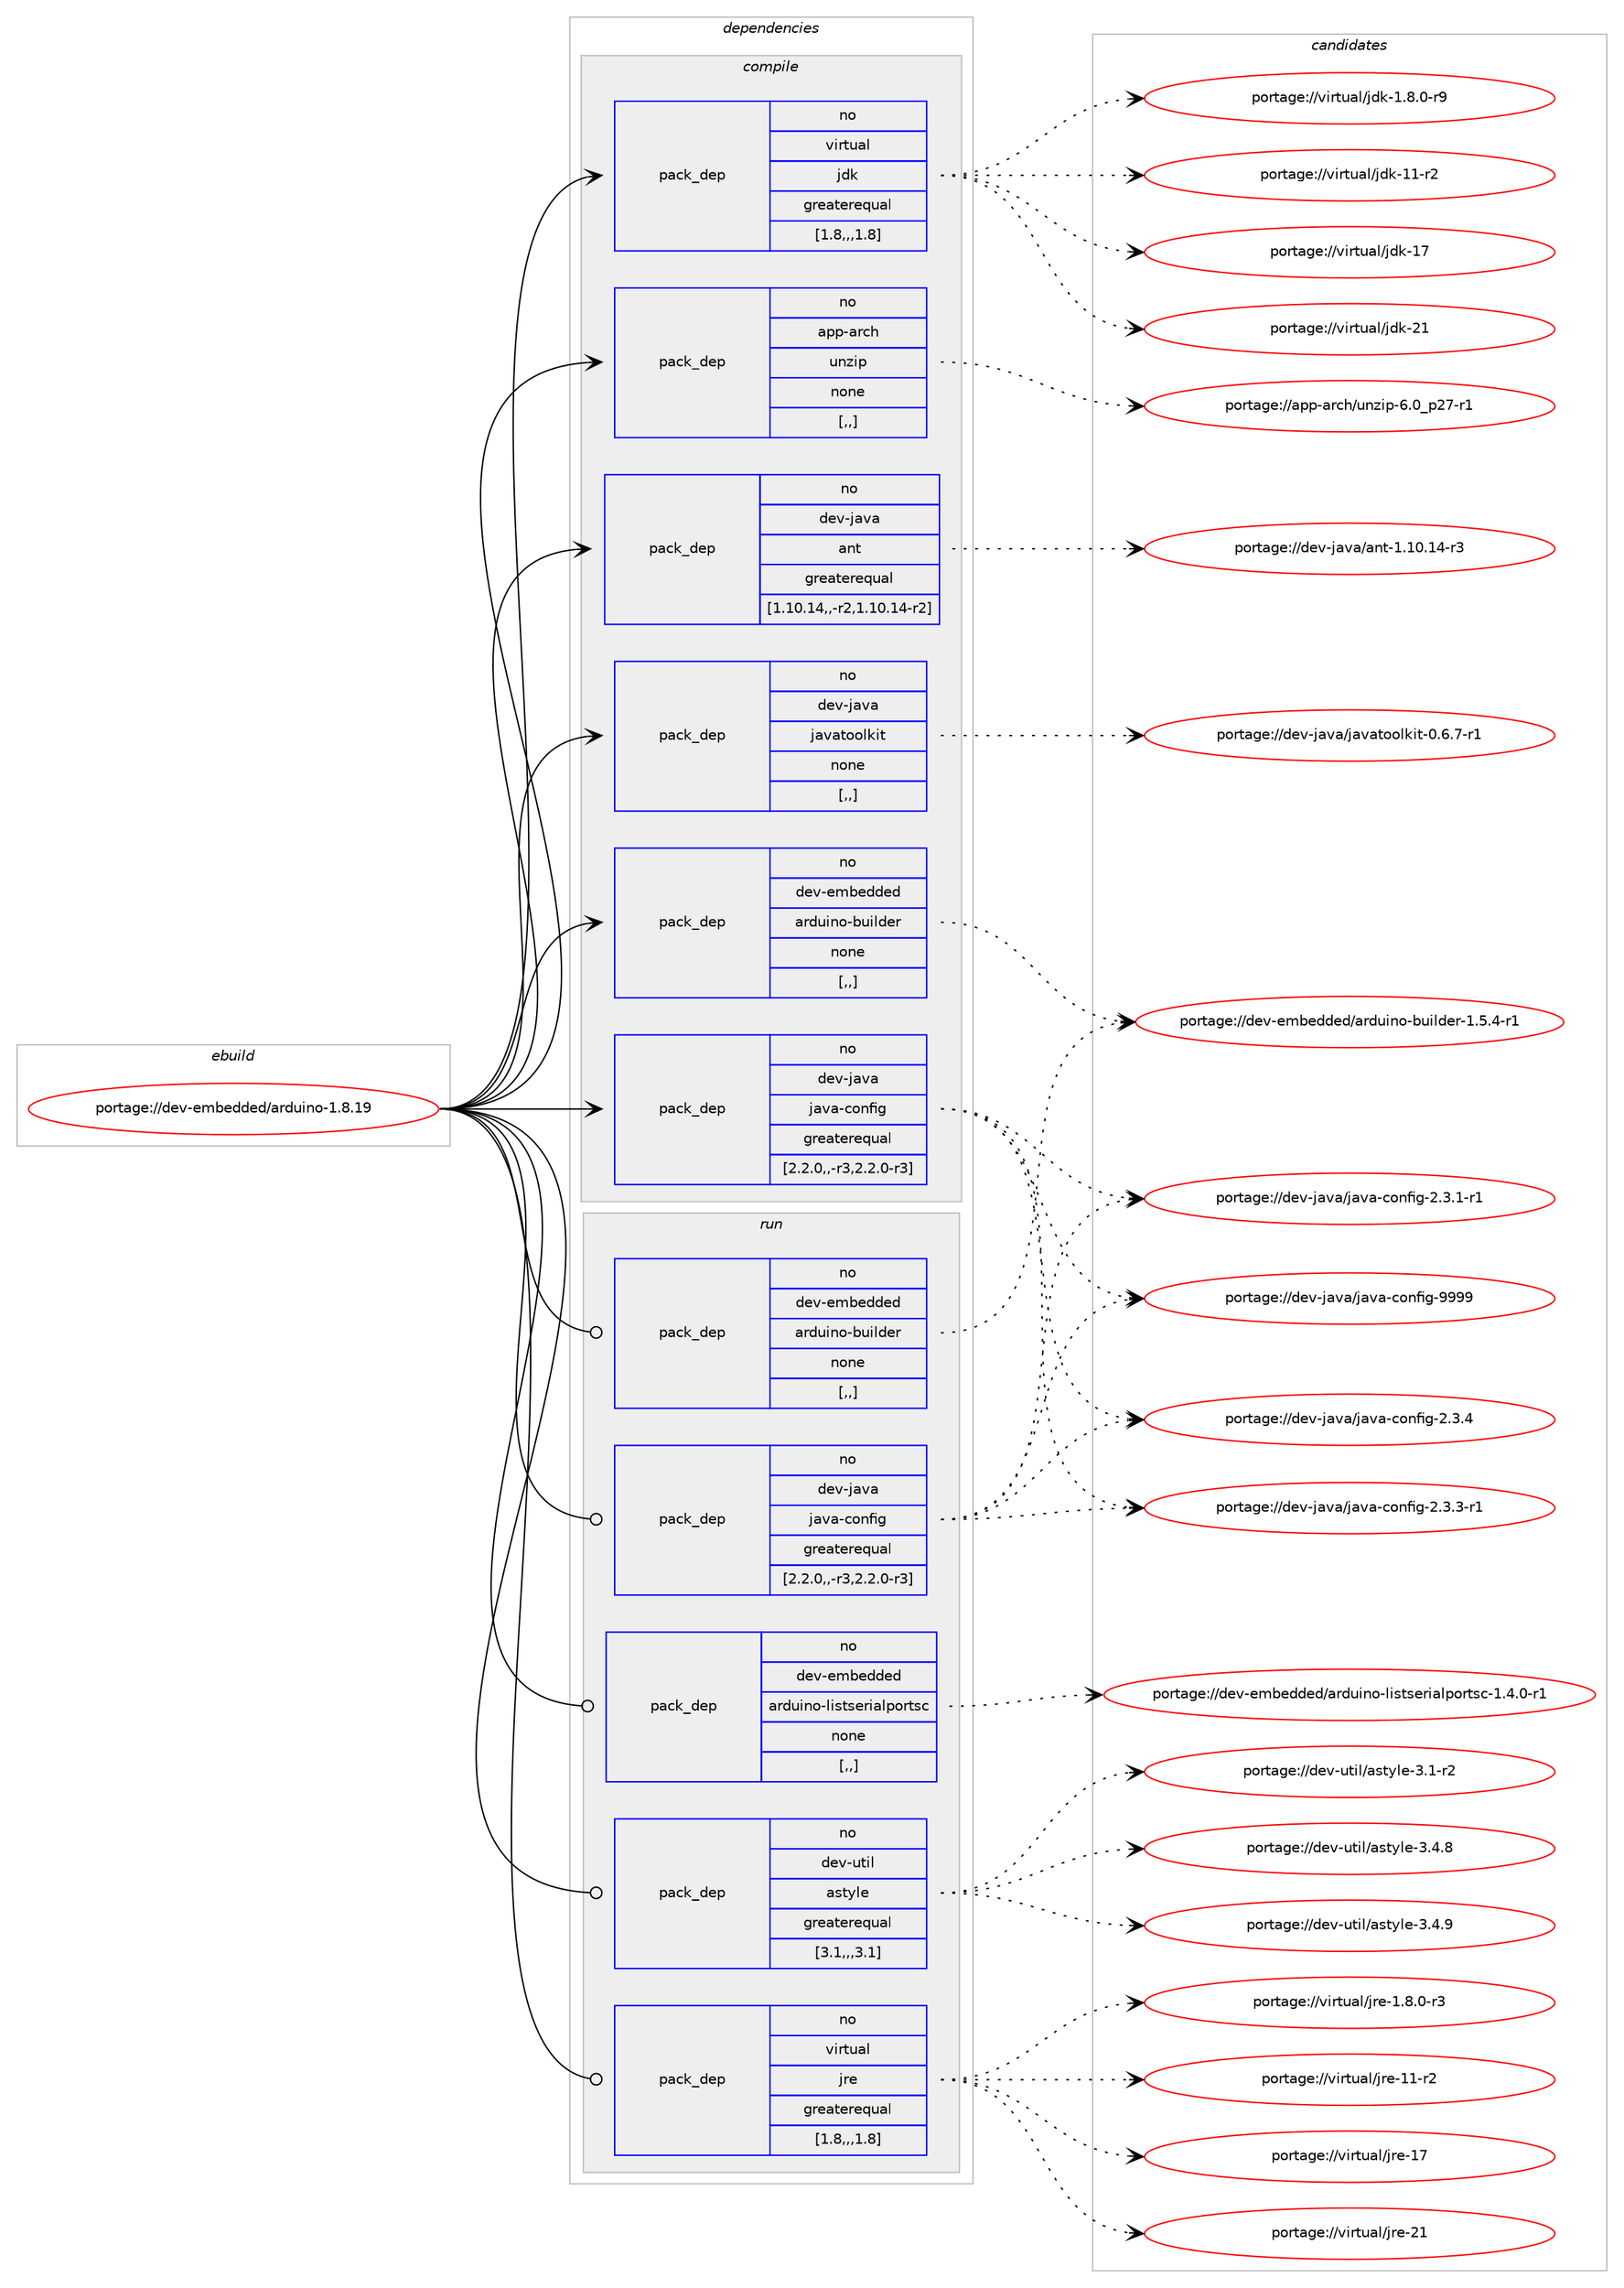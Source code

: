 digraph prolog {

# *************
# Graph options
# *************

newrank=true;
concentrate=true;
compound=true;
graph [rankdir=LR,fontname=Helvetica,fontsize=10,ranksep=1.5];#, ranksep=2.5, nodesep=0.2];
edge  [arrowhead=vee];
node  [fontname=Helvetica,fontsize=10];

# **********
# The ebuild
# **********

subgraph cluster_leftcol {
color=gray;
rank=same;
label=<<i>ebuild</i>>;
id [label="portage://dev-embedded/arduino-1.8.19", color=red, width=4, href="../dev-embedded/arduino-1.8.19.svg"];
}

# ****************
# The dependencies
# ****************

subgraph cluster_midcol {
color=gray;
label=<<i>dependencies</i>>;
subgraph cluster_compile {
fillcolor="#eeeeee";
style=filled;
label=<<i>compile</i>>;
subgraph pack51277 {
dependency70994 [label=<<TABLE BORDER="0" CELLBORDER="1" CELLSPACING="0" CELLPADDING="4" WIDTH="220"><TR><TD ROWSPAN="6" CELLPADDING="30">pack_dep</TD></TR><TR><TD WIDTH="110">no</TD></TR><TR><TD>app-arch</TD></TR><TR><TD>unzip</TD></TR><TR><TD>none</TD></TR><TR><TD>[,,]</TD></TR></TABLE>>, shape=none, color=blue];
}
id:e -> dependency70994:w [weight=20,style="solid",arrowhead="vee"];
subgraph pack51278 {
dependency70995 [label=<<TABLE BORDER="0" CELLBORDER="1" CELLSPACING="0" CELLPADDING="4" WIDTH="220"><TR><TD ROWSPAN="6" CELLPADDING="30">pack_dep</TD></TR><TR><TD WIDTH="110">no</TD></TR><TR><TD>dev-embedded</TD></TR><TR><TD>arduino-builder</TD></TR><TR><TD>none</TD></TR><TR><TD>[,,]</TD></TR></TABLE>>, shape=none, color=blue];
}
id:e -> dependency70995:w [weight=20,style="solid",arrowhead="vee"];
subgraph pack51279 {
dependency70996 [label=<<TABLE BORDER="0" CELLBORDER="1" CELLSPACING="0" CELLPADDING="4" WIDTH="220"><TR><TD ROWSPAN="6" CELLPADDING="30">pack_dep</TD></TR><TR><TD WIDTH="110">no</TD></TR><TR><TD>dev-java</TD></TR><TR><TD>ant</TD></TR><TR><TD>greaterequal</TD></TR><TR><TD>[1.10.14,,-r2,1.10.14-r2]</TD></TR></TABLE>>, shape=none, color=blue];
}
id:e -> dependency70996:w [weight=20,style="solid",arrowhead="vee"];
subgraph pack51280 {
dependency70997 [label=<<TABLE BORDER="0" CELLBORDER="1" CELLSPACING="0" CELLPADDING="4" WIDTH="220"><TR><TD ROWSPAN="6" CELLPADDING="30">pack_dep</TD></TR><TR><TD WIDTH="110">no</TD></TR><TR><TD>dev-java</TD></TR><TR><TD>java-config</TD></TR><TR><TD>greaterequal</TD></TR><TR><TD>[2.2.0,,-r3,2.2.0-r3]</TD></TR></TABLE>>, shape=none, color=blue];
}
id:e -> dependency70997:w [weight=20,style="solid",arrowhead="vee"];
subgraph pack51281 {
dependency70998 [label=<<TABLE BORDER="0" CELLBORDER="1" CELLSPACING="0" CELLPADDING="4" WIDTH="220"><TR><TD ROWSPAN="6" CELLPADDING="30">pack_dep</TD></TR><TR><TD WIDTH="110">no</TD></TR><TR><TD>dev-java</TD></TR><TR><TD>javatoolkit</TD></TR><TR><TD>none</TD></TR><TR><TD>[,,]</TD></TR></TABLE>>, shape=none, color=blue];
}
id:e -> dependency70998:w [weight=20,style="solid",arrowhead="vee"];
subgraph pack51282 {
dependency70999 [label=<<TABLE BORDER="0" CELLBORDER="1" CELLSPACING="0" CELLPADDING="4" WIDTH="220"><TR><TD ROWSPAN="6" CELLPADDING="30">pack_dep</TD></TR><TR><TD WIDTH="110">no</TD></TR><TR><TD>virtual</TD></TR><TR><TD>jdk</TD></TR><TR><TD>greaterequal</TD></TR><TR><TD>[1.8,,,1.8]</TD></TR></TABLE>>, shape=none, color=blue];
}
id:e -> dependency70999:w [weight=20,style="solid",arrowhead="vee"];
}
subgraph cluster_compileandrun {
fillcolor="#eeeeee";
style=filled;
label=<<i>compile and run</i>>;
}
subgraph cluster_run {
fillcolor="#eeeeee";
style=filled;
label=<<i>run</i>>;
subgraph pack51283 {
dependency71000 [label=<<TABLE BORDER="0" CELLBORDER="1" CELLSPACING="0" CELLPADDING="4" WIDTH="220"><TR><TD ROWSPAN="6" CELLPADDING="30">pack_dep</TD></TR><TR><TD WIDTH="110">no</TD></TR><TR><TD>dev-embedded</TD></TR><TR><TD>arduino-builder</TD></TR><TR><TD>none</TD></TR><TR><TD>[,,]</TD></TR></TABLE>>, shape=none, color=blue];
}
id:e -> dependency71000:w [weight=20,style="solid",arrowhead="odot"];
subgraph pack51284 {
dependency71001 [label=<<TABLE BORDER="0" CELLBORDER="1" CELLSPACING="0" CELLPADDING="4" WIDTH="220"><TR><TD ROWSPAN="6" CELLPADDING="30">pack_dep</TD></TR><TR><TD WIDTH="110">no</TD></TR><TR><TD>dev-embedded</TD></TR><TR><TD>arduino-listserialportsc</TD></TR><TR><TD>none</TD></TR><TR><TD>[,,]</TD></TR></TABLE>>, shape=none, color=blue];
}
id:e -> dependency71001:w [weight=20,style="solid",arrowhead="odot"];
subgraph pack51285 {
dependency71002 [label=<<TABLE BORDER="0" CELLBORDER="1" CELLSPACING="0" CELLPADDING="4" WIDTH="220"><TR><TD ROWSPAN="6" CELLPADDING="30">pack_dep</TD></TR><TR><TD WIDTH="110">no</TD></TR><TR><TD>dev-java</TD></TR><TR><TD>java-config</TD></TR><TR><TD>greaterequal</TD></TR><TR><TD>[2.2.0,,-r3,2.2.0-r3]</TD></TR></TABLE>>, shape=none, color=blue];
}
id:e -> dependency71002:w [weight=20,style="solid",arrowhead="odot"];
subgraph pack51286 {
dependency71003 [label=<<TABLE BORDER="0" CELLBORDER="1" CELLSPACING="0" CELLPADDING="4" WIDTH="220"><TR><TD ROWSPAN="6" CELLPADDING="30">pack_dep</TD></TR><TR><TD WIDTH="110">no</TD></TR><TR><TD>dev-util</TD></TR><TR><TD>astyle</TD></TR><TR><TD>greaterequal</TD></TR><TR><TD>[3.1,,,3.1]</TD></TR></TABLE>>, shape=none, color=blue];
}
id:e -> dependency71003:w [weight=20,style="solid",arrowhead="odot"];
subgraph pack51287 {
dependency71004 [label=<<TABLE BORDER="0" CELLBORDER="1" CELLSPACING="0" CELLPADDING="4" WIDTH="220"><TR><TD ROWSPAN="6" CELLPADDING="30">pack_dep</TD></TR><TR><TD WIDTH="110">no</TD></TR><TR><TD>virtual</TD></TR><TR><TD>jre</TD></TR><TR><TD>greaterequal</TD></TR><TR><TD>[1.8,,,1.8]</TD></TR></TABLE>>, shape=none, color=blue];
}
id:e -> dependency71004:w [weight=20,style="solid",arrowhead="odot"];
}
}

# **************
# The candidates
# **************

subgraph cluster_choices {
rank=same;
color=gray;
label=<<i>candidates</i>>;

subgraph choice51277 {
color=black;
nodesep=1;
choice9711211245971149910447117110122105112455446489511250554511449 [label="portage://app-arch/unzip-6.0_p27-r1", color=red, width=4,href="../app-arch/unzip-6.0_p27-r1.svg"];
dependency70994:e -> choice9711211245971149910447117110122105112455446489511250554511449:w [style=dotted,weight="100"];
}
subgraph choice51278 {
color=black;
nodesep=1;
choice1001011184510110998101100100101100479711410011710511011145981171051081001011144549465346524511449 [label="portage://dev-embedded/arduino-builder-1.5.4-r1", color=red, width=4,href="../dev-embedded/arduino-builder-1.5.4-r1.svg"];
dependency70995:e -> choice1001011184510110998101100100101100479711410011710511011145981171051081001011144549465346524511449:w [style=dotted,weight="100"];
}
subgraph choice51279 {
color=black;
nodesep=1;
choice100101118451069711897479711011645494649484649524511451 [label="portage://dev-java/ant-1.10.14-r3", color=red, width=4,href="../dev-java/ant-1.10.14-r3.svg"];
dependency70996:e -> choice100101118451069711897479711011645494649484649524511451:w [style=dotted,weight="100"];
}
subgraph choice51280 {
color=black;
nodesep=1;
choice10010111845106971189747106971189745991111101021051034550465146494511449 [label="portage://dev-java/java-config-2.3.1-r1", color=red, width=4,href="../dev-java/java-config-2.3.1-r1.svg"];
choice10010111845106971189747106971189745991111101021051034550465146514511449 [label="portage://dev-java/java-config-2.3.3-r1", color=red, width=4,href="../dev-java/java-config-2.3.3-r1.svg"];
choice1001011184510697118974710697118974599111110102105103455046514652 [label="portage://dev-java/java-config-2.3.4", color=red, width=4,href="../dev-java/java-config-2.3.4.svg"];
choice10010111845106971189747106971189745991111101021051034557575757 [label="portage://dev-java/java-config-9999", color=red, width=4,href="../dev-java/java-config-9999.svg"];
dependency70997:e -> choice10010111845106971189747106971189745991111101021051034550465146494511449:w [style=dotted,weight="100"];
dependency70997:e -> choice10010111845106971189747106971189745991111101021051034550465146514511449:w [style=dotted,weight="100"];
dependency70997:e -> choice1001011184510697118974710697118974599111110102105103455046514652:w [style=dotted,weight="100"];
dependency70997:e -> choice10010111845106971189747106971189745991111101021051034557575757:w [style=dotted,weight="100"];
}
subgraph choice51281 {
color=black;
nodesep=1;
choice1001011184510697118974710697118971161111111081071051164548465446554511449 [label="portage://dev-java/javatoolkit-0.6.7-r1", color=red, width=4,href="../dev-java/javatoolkit-0.6.7-r1.svg"];
dependency70998:e -> choice1001011184510697118974710697118971161111111081071051164548465446554511449:w [style=dotted,weight="100"];
}
subgraph choice51282 {
color=black;
nodesep=1;
choice11810511411611797108471061001074549465646484511457 [label="portage://virtual/jdk-1.8.0-r9", color=red, width=4,href="../virtual/jdk-1.8.0-r9.svg"];
choice11810511411611797108471061001074549494511450 [label="portage://virtual/jdk-11-r2", color=red, width=4,href="../virtual/jdk-11-r2.svg"];
choice1181051141161179710847106100107454955 [label="portage://virtual/jdk-17", color=red, width=4,href="../virtual/jdk-17.svg"];
choice1181051141161179710847106100107455049 [label="portage://virtual/jdk-21", color=red, width=4,href="../virtual/jdk-21.svg"];
dependency70999:e -> choice11810511411611797108471061001074549465646484511457:w [style=dotted,weight="100"];
dependency70999:e -> choice11810511411611797108471061001074549494511450:w [style=dotted,weight="100"];
dependency70999:e -> choice1181051141161179710847106100107454955:w [style=dotted,weight="100"];
dependency70999:e -> choice1181051141161179710847106100107455049:w [style=dotted,weight="100"];
}
subgraph choice51283 {
color=black;
nodesep=1;
choice1001011184510110998101100100101100479711410011710511011145981171051081001011144549465346524511449 [label="portage://dev-embedded/arduino-builder-1.5.4-r1", color=red, width=4,href="../dev-embedded/arduino-builder-1.5.4-r1.svg"];
dependency71000:e -> choice1001011184510110998101100100101100479711410011710511011145981171051081001011144549465346524511449:w [style=dotted,weight="100"];
}
subgraph choice51284 {
color=black;
nodesep=1;
choice100101118451011099810110010010110047971141001171051101114510810511511611510111410597108112111114116115994549465246484511449 [label="portage://dev-embedded/arduino-listserialportsc-1.4.0-r1", color=red, width=4,href="../dev-embedded/arduino-listserialportsc-1.4.0-r1.svg"];
dependency71001:e -> choice100101118451011099810110010010110047971141001171051101114510810511511611510111410597108112111114116115994549465246484511449:w [style=dotted,weight="100"];
}
subgraph choice51285 {
color=black;
nodesep=1;
choice10010111845106971189747106971189745991111101021051034550465146494511449 [label="portage://dev-java/java-config-2.3.1-r1", color=red, width=4,href="../dev-java/java-config-2.3.1-r1.svg"];
choice10010111845106971189747106971189745991111101021051034550465146514511449 [label="portage://dev-java/java-config-2.3.3-r1", color=red, width=4,href="../dev-java/java-config-2.3.3-r1.svg"];
choice1001011184510697118974710697118974599111110102105103455046514652 [label="portage://dev-java/java-config-2.3.4", color=red, width=4,href="../dev-java/java-config-2.3.4.svg"];
choice10010111845106971189747106971189745991111101021051034557575757 [label="portage://dev-java/java-config-9999", color=red, width=4,href="../dev-java/java-config-9999.svg"];
dependency71002:e -> choice10010111845106971189747106971189745991111101021051034550465146494511449:w [style=dotted,weight="100"];
dependency71002:e -> choice10010111845106971189747106971189745991111101021051034550465146514511449:w [style=dotted,weight="100"];
dependency71002:e -> choice1001011184510697118974710697118974599111110102105103455046514652:w [style=dotted,weight="100"];
dependency71002:e -> choice10010111845106971189747106971189745991111101021051034557575757:w [style=dotted,weight="100"];
}
subgraph choice51286 {
color=black;
nodesep=1;
choice100101118451171161051084797115116121108101455146494511450 [label="portage://dev-util/astyle-3.1-r2", color=red, width=4,href="../dev-util/astyle-3.1-r2.svg"];
choice100101118451171161051084797115116121108101455146524656 [label="portage://dev-util/astyle-3.4.8", color=red, width=4,href="../dev-util/astyle-3.4.8.svg"];
choice100101118451171161051084797115116121108101455146524657 [label="portage://dev-util/astyle-3.4.9", color=red, width=4,href="../dev-util/astyle-3.4.9.svg"];
dependency71003:e -> choice100101118451171161051084797115116121108101455146494511450:w [style=dotted,weight="100"];
dependency71003:e -> choice100101118451171161051084797115116121108101455146524656:w [style=dotted,weight="100"];
dependency71003:e -> choice100101118451171161051084797115116121108101455146524657:w [style=dotted,weight="100"];
}
subgraph choice51287 {
color=black;
nodesep=1;
choice11810511411611797108471061141014549465646484511451 [label="portage://virtual/jre-1.8.0-r3", color=red, width=4,href="../virtual/jre-1.8.0-r3.svg"];
choice11810511411611797108471061141014549494511450 [label="portage://virtual/jre-11-r2", color=red, width=4,href="../virtual/jre-11-r2.svg"];
choice1181051141161179710847106114101454955 [label="portage://virtual/jre-17", color=red, width=4,href="../virtual/jre-17.svg"];
choice1181051141161179710847106114101455049 [label="portage://virtual/jre-21", color=red, width=4,href="../virtual/jre-21.svg"];
dependency71004:e -> choice11810511411611797108471061141014549465646484511451:w [style=dotted,weight="100"];
dependency71004:e -> choice11810511411611797108471061141014549494511450:w [style=dotted,weight="100"];
dependency71004:e -> choice1181051141161179710847106114101454955:w [style=dotted,weight="100"];
dependency71004:e -> choice1181051141161179710847106114101455049:w [style=dotted,weight="100"];
}
}

}

